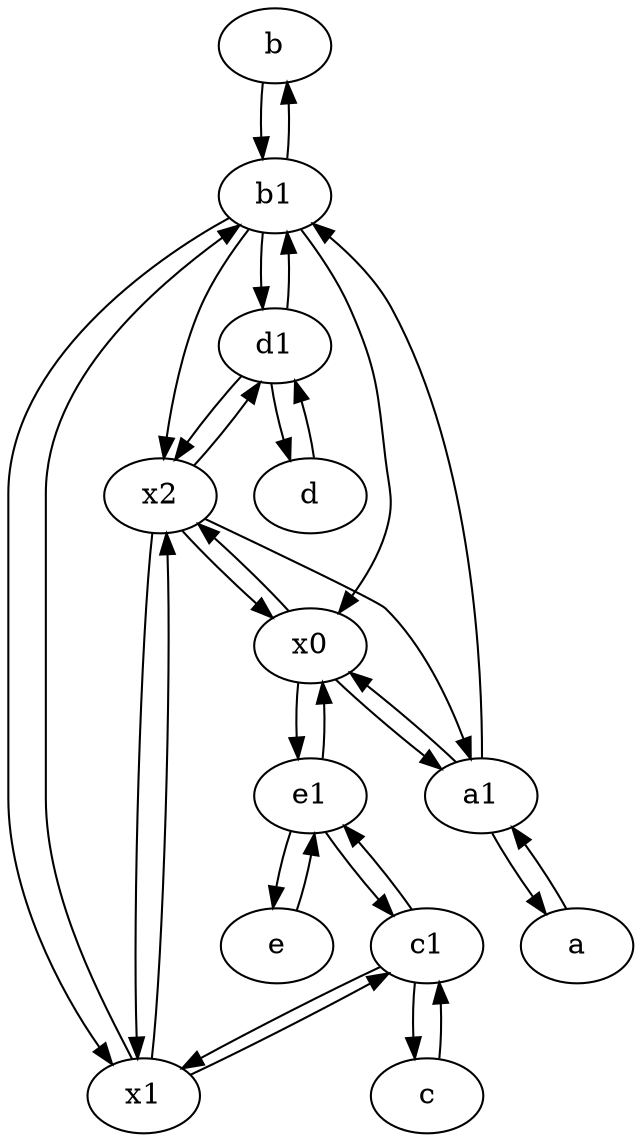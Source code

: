 digraph  {
	b [pos="50,20!"];
	b1 [pos="45,20!"];
	c1 [pos="30,15!"];
	c [pos="20,10!"];
	e [pos="30,50!"];
	e1 [pos="25,45!"];
	x0;
	a1 [pos="40,15!"];
	d [pos="20,30!"];
	x1;
	x2;
	a [pos="40,10!"];
	d1 [pos="25,30!"];
	e1 -> e;
	x2 -> a1;
	e -> e1;
	b1 -> b;
	b -> b1;
	e1 -> c1;
	c1 -> e1;
	x0 -> x2;
	c1 -> c;
	c -> c1;
	d1 -> b1;
	d1 -> x2;
	b1 -> d1;
	x0 -> e1;
	c1 -> x1;
	d -> d1;
	x0 -> a1;
	x1 -> b1;
	a1 -> b1;
	a -> a1;
	a1 -> a;
	b1 -> x0;
	x2 -> d1;
	x1 -> x2;
	b1 -> x1;
	b1 -> x2;
	x2 -> x1;
	x1 -> c1;
	e1 -> x0;
	x2 -> x0;
	a1 -> x0;
	d1 -> d;

	}